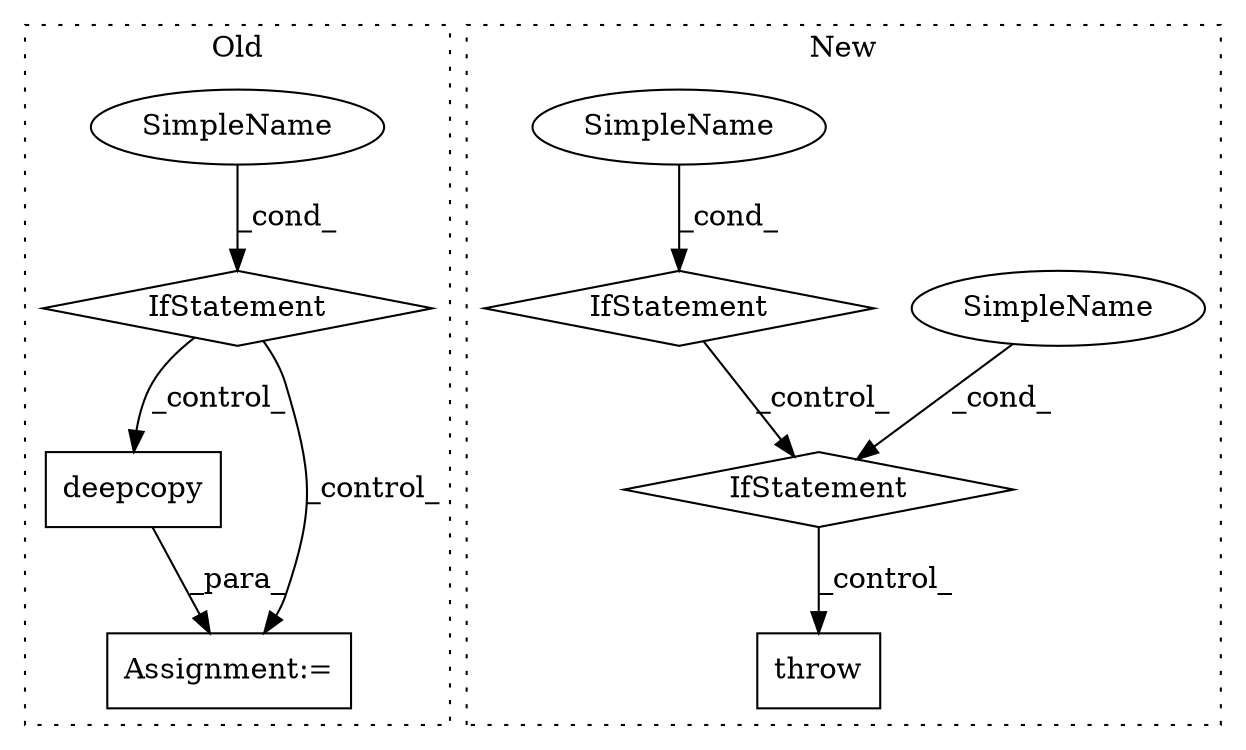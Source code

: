 digraph G {
subgraph cluster0 {
1 [label="deepcopy" a="32" s="2792,2810" l="9,1" shape="box"];
5 [label="IfStatement" a="25" s="2750,2771" l="4,2" shape="diamond"];
6 [label="Assignment:=" a="7" s="2791" l="1" shape="box"];
9 [label="SimpleName" a="42" s="" l="" shape="ellipse"];
label = "Old";
style="dotted";
}
subgraph cluster1 {
2 [label="throw" a="53" s="694" l="6" shape="box"];
3 [label="IfStatement" a="25" s="552,576" l="4,2" shape="diamond"];
4 [label="SimpleName" a="42" s="" l="" shape="ellipse"];
7 [label="IfStatement" a="25" s="429,448" l="4,2" shape="diamond"];
8 [label="SimpleName" a="42" s="" l="" shape="ellipse"];
label = "New";
style="dotted";
}
1 -> 6 [label="_para_"];
3 -> 2 [label="_control_"];
4 -> 3 [label="_cond_"];
5 -> 6 [label="_control_"];
5 -> 1 [label="_control_"];
7 -> 3 [label="_control_"];
8 -> 7 [label="_cond_"];
9 -> 5 [label="_cond_"];
}